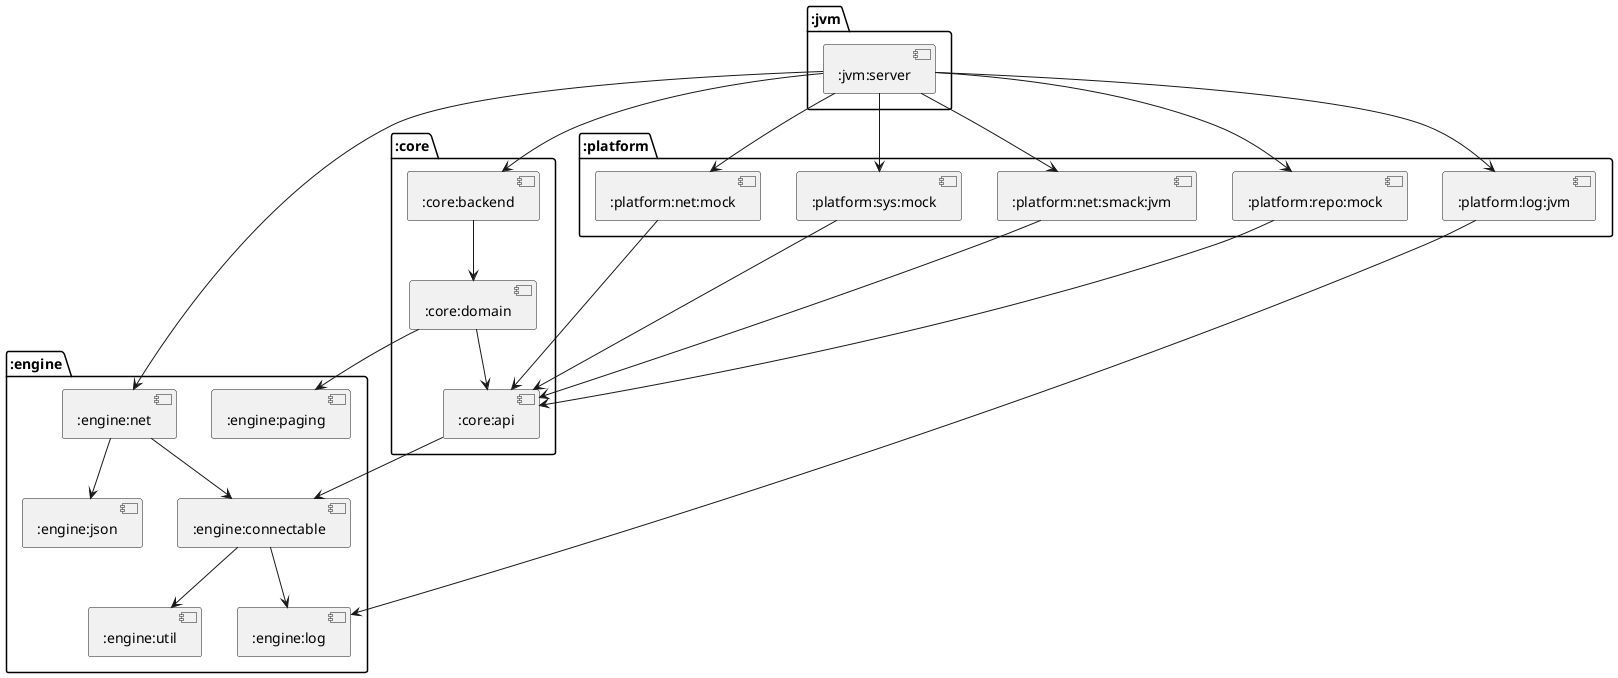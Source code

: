 @startuml
package ":platform" {
[:platform:repo:mock]
[:platform:net:mock]
[:platform:sys:mock]
[:platform:net:smack:jvm]
[:platform:log:jvm]
}
package ":core" {
[:core:backend]
[:core:api]
[:core:domain]
}
package ":engine" {
[:engine:net]
[:engine:connectable]
[:engine:util]
[:engine:log]
[:engine:paging]
[:engine:json]
}
package ":jvm" {
[:jvm:server]
}
[:platform:repo:mock] --> [:core:api]
[:platform:net:mock] --> [:core:api]
[:platform:sys:mock] --> [:core:api]
[:platform:net:smack:jvm] --> [:core:api]
[:core:backend] --> [:core:domain]
[:engine:net] --> [:engine:connectable]
[:engine:net] --> [:engine:json]
[:platform:log:jvm] --> [:engine:log]
[:core:api] --> [:engine:connectable]
[:engine:connectable] --> [:engine:util]
[:engine:connectable] --> [:engine:log]
[:core:domain] --> [:engine:paging]
[:core:domain] --> [:core:api]
[:jvm:server] --> [:platform:repo:mock]
[:jvm:server] --> [:platform:net:mock]
[:jvm:server] --> [:platform:sys:mock]
[:jvm:server] --> [:platform:net:smack:jvm]
[:jvm:server] --> [:core:backend]
[:jvm:server] --> [:engine:net]
[:jvm:server] --> [:platform:log:jvm]
@enduml
